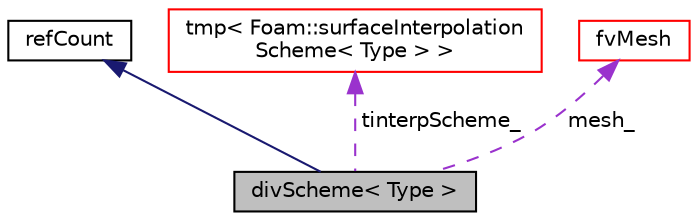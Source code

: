 digraph "divScheme&lt; Type &gt;"
{
  bgcolor="transparent";
  edge [fontname="Helvetica",fontsize="10",labelfontname="Helvetica",labelfontsize="10"];
  node [fontname="Helvetica",fontsize="10",shape=record];
  Node1 [label="divScheme\< Type \>",height=0.2,width=0.4,color="black", fillcolor="grey75", style="filled" fontcolor="black"];
  Node2 -> Node1 [dir="back",color="midnightblue",fontsize="10",style="solid",fontname="Helvetica"];
  Node2 [label="refCount",height=0.2,width=0.4,color="black",URL="$classFoam_1_1refCount.html",tooltip="Reference counter for various OpenFOAM components. "];
  Node3 -> Node1 [dir="back",color="darkorchid3",fontsize="10",style="dashed",label=" tinterpScheme_" ,fontname="Helvetica"];
  Node3 [label="tmp\< Foam::surfaceInterpolation\lScheme\< Type \> \>",height=0.2,width=0.4,color="red",URL="$classFoam_1_1tmp.html"];
  Node4 -> Node1 [dir="back",color="darkorchid3",fontsize="10",style="dashed",label=" mesh_" ,fontname="Helvetica"];
  Node4 [label="fvMesh",height=0.2,width=0.4,color="red",URL="$classFoam_1_1fvMesh.html",tooltip="Mesh data needed to do the Finite Volume discretisation. "];
}
